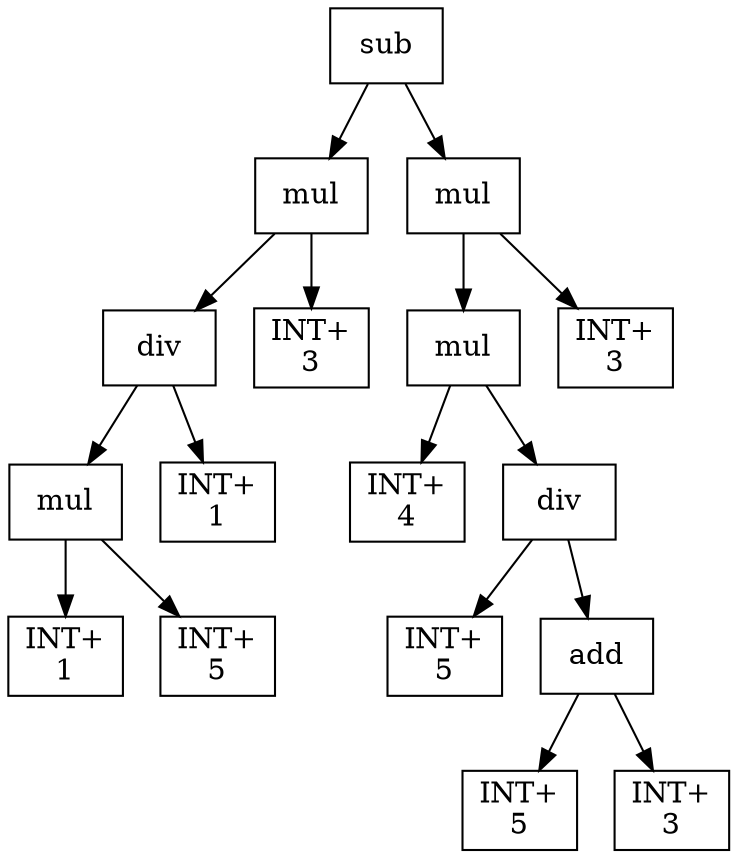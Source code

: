 digraph expr {
  node [shape=box];
  n1 [label="sub"];
  n2 [label="mul"];
  n3 [label="div"];
  n4 [label="mul"];
  n5 [label="INT+\n1"];
  n6 [label="INT+\n5"];
  n4 -> n5;
  n4 -> n6;
  n7 [label="INT+\n1"];
  n3 -> n4;
  n3 -> n7;
  n8 [label="INT+\n3"];
  n2 -> n3;
  n2 -> n8;
  n9 [label="mul"];
  n10 [label="mul"];
  n11 [label="INT+\n4"];
  n12 [label="div"];
  n13 [label="INT+\n5"];
  n14 [label="add"];
  n15 [label="INT+\n5"];
  n16 [label="INT+\n3"];
  n14 -> n15;
  n14 -> n16;
  n12 -> n13;
  n12 -> n14;
  n10 -> n11;
  n10 -> n12;
  n17 [label="INT+\n3"];
  n9 -> n10;
  n9 -> n17;
  n1 -> n2;
  n1 -> n9;
}